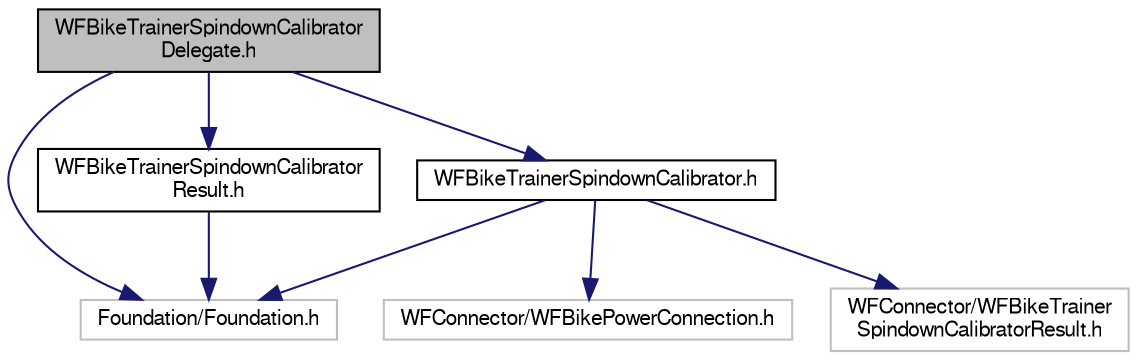 digraph "WFBikeTrainerSpindownCalibratorDelegate.h"
{
  edge [fontname="FreeSans",fontsize="10",labelfontname="FreeSans",labelfontsize="10"];
  node [fontname="FreeSans",fontsize="10",shape=record];
  Node1 [label="WFBikeTrainerSpindownCalibrator\lDelegate.h",height=0.2,width=0.4,color="black", fillcolor="grey75", style="filled", fontcolor="black"];
  Node1 -> Node2 [color="midnightblue",fontsize="10",style="solid",fontname="FreeSans"];
  Node2 [label="Foundation/Foundation.h",height=0.2,width=0.4,color="grey75", fillcolor="white", style="filled"];
  Node1 -> Node3 [color="midnightblue",fontsize="10",style="solid",fontname="FreeSans"];
  Node3 [label="WFBikeTrainerSpindownCalibrator.h",height=0.2,width=0.4,color="black", fillcolor="white", style="filled",URL="$_w_f_bike_trainer_spindown_calibrator_8h.html"];
  Node3 -> Node2 [color="midnightblue",fontsize="10",style="solid",fontname="FreeSans"];
  Node3 -> Node4 [color="midnightblue",fontsize="10",style="solid",fontname="FreeSans"];
  Node4 [label="WFConnector/WFBikePowerConnection.h",height=0.2,width=0.4,color="grey75", fillcolor="white", style="filled"];
  Node3 -> Node5 [color="midnightblue",fontsize="10",style="solid",fontname="FreeSans"];
  Node5 [label="WFConnector/WFBikeTrainer\lSpindownCalibratorResult.h",height=0.2,width=0.4,color="grey75", fillcolor="white", style="filled"];
  Node1 -> Node6 [color="midnightblue",fontsize="10",style="solid",fontname="FreeSans"];
  Node6 [label="WFBikeTrainerSpindownCalibrator\lResult.h",height=0.2,width=0.4,color="black", fillcolor="white", style="filled",URL="$_w_f_bike_trainer_spindown_calibrator_result_8h.html"];
  Node6 -> Node2 [color="midnightblue",fontsize="10",style="solid",fontname="FreeSans"];
}
